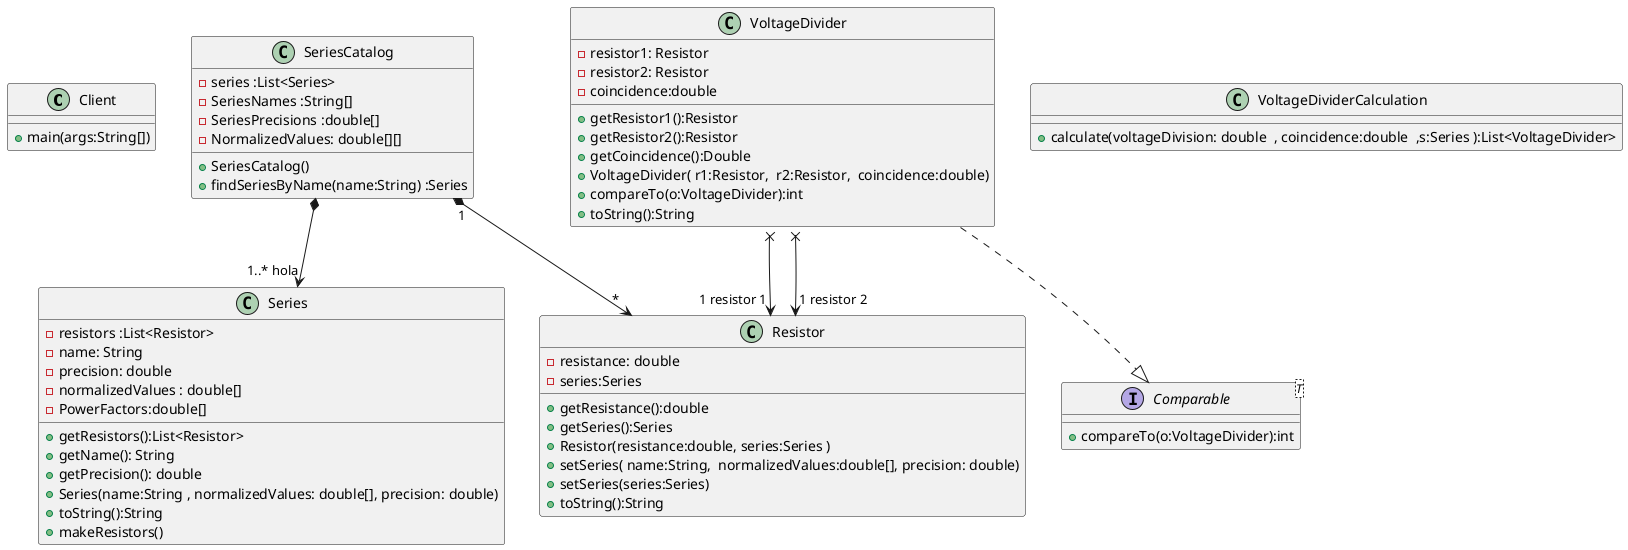 @startuml

class Client{

+main(args:String[])
}
Class SeriesCatalog{

- series :List<Series>
- SeriesNames :String[]
- SeriesPrecisions :double[]
- NormalizedValues: double[][]
+ SeriesCatalog()
+ findSeriesByName(name:String) :Series
 }
Class Series{
    -resistors :List<Resistor>
   - name: String
   - precision: double
   - normalizedValues : double[]
   - PowerFactors:double[]
   +  getResistors():List<Resistor>
   +getName(): String
   + getPrecision(): double
   +Series(name:String , normalizedValues: double[], precision: double)
   + toString():String
   +makeResistors()
   }
Class Resistor{
    -resistance: double
    -series:Series
    +getResistance():double
    +getSeries():Series
    +Resistor(resistance:double, series:Series )
    +setSeries( name:String,  normalizedValues:double[], precision: double)
    +setSeries(series:Series)
    + toString():String
  }
Class VoltageDivider{
    - resistor1: Resistor
    - resistor2: Resistor
    - coincidence:double
    +getResistor1():Resistor
    +getResistor2():Resistor
    +getCoincidence():Double
    +VoltageDivider( r1:Resistor,  r2:Resistor,  coincidence:double)
    +compareTo(o:VoltageDivider):int
    + toString():String
}
Class VoltageDividerCalculation{
+ calculate(voltageDivision: double  , coincidence:double  ,s:Series ):List<VoltageDivider>
}
interface Comparable<T>{
+compareTo(o:VoltageDivider):int
}

SeriesCatalog *-->"1..* hola"Series
SeriesCatalog "1"*-->"*"Resistor
VoltageDivider ..|> Comparable
VoltageDivider x-->"1 resistor 1" Resistor
VoltageDivider x-->"1 resistor 2" Resistor
@enduml